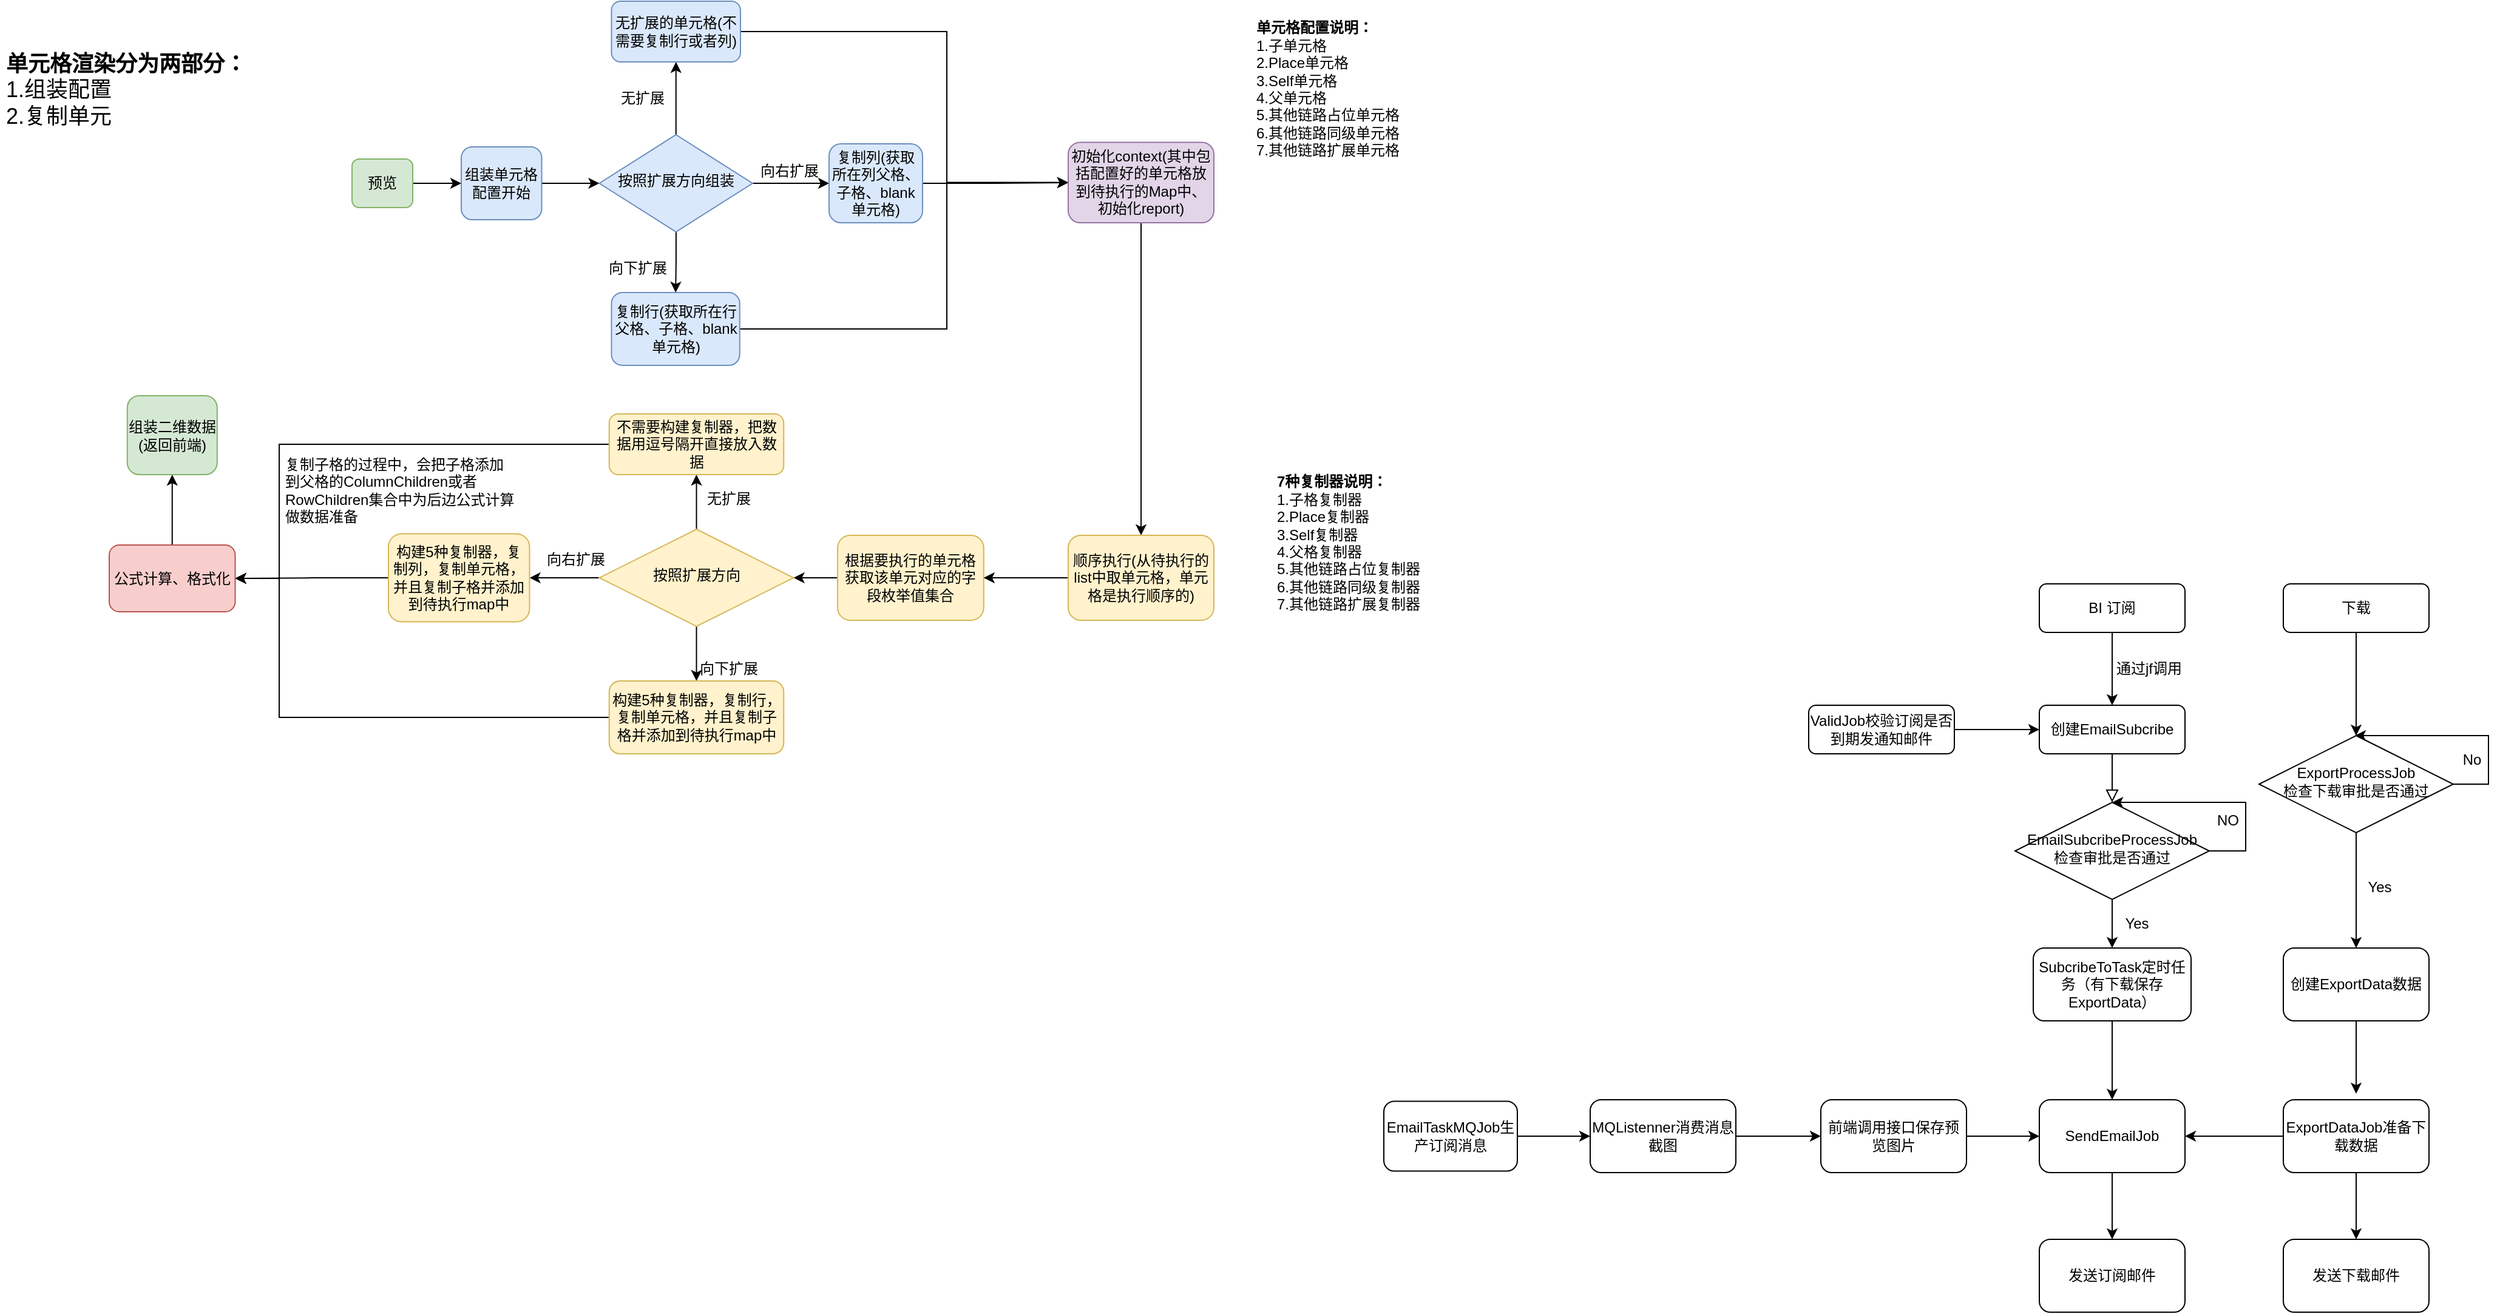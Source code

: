 <mxfile version="20.7.4" type="github">
  <diagram id="C5RBs43oDa-KdzZeNtuy" name="Page-1">
    <mxGraphModel dx="3434" dy="1795" grid="1" gridSize="10" guides="1" tooltips="1" connect="1" arrows="1" fold="1" page="1" pageScale="1" pageWidth="827" pageHeight="1169" math="0" shadow="0">
      <root>
        <mxCell id="WIyWlLk6GJQsqaUBKTNV-0" />
        <mxCell id="WIyWlLk6GJQsqaUBKTNV-1" parent="WIyWlLk6GJQsqaUBKTNV-0" />
        <mxCell id="WIyWlLk6GJQsqaUBKTNV-2" value="" style="rounded=0;html=1;jettySize=auto;orthogonalLoop=1;fontSize=11;endArrow=block;endFill=0;endSize=8;strokeWidth=1;shadow=0;labelBackgroundColor=none;edgeStyle=orthogonalEdgeStyle;" parent="WIyWlLk6GJQsqaUBKTNV-1" source="WIyWlLk6GJQsqaUBKTNV-3" target="WIyWlLk6GJQsqaUBKTNV-10" edge="1">
          <mxGeometry relative="1" as="geometry" />
        </mxCell>
        <mxCell id="WIyWlLk6GJQsqaUBKTNV-3" value="创建EmailSubcribe" style="rounded=1;whiteSpace=wrap;html=1;fontSize=12;glass=0;strokeWidth=1;shadow=0;" parent="WIyWlLk6GJQsqaUBKTNV-1" vertex="1">
          <mxGeometry x="140" y="90" width="120" height="40" as="geometry" />
        </mxCell>
        <mxCell id="6DlBOUvUBX7mdSS2PFpk-38" style="edgeStyle=orthogonalEdgeStyle;rounded=0;orthogonalLoop=1;jettySize=auto;html=1;entryX=0;entryY=0.5;entryDx=0;entryDy=0;" parent="WIyWlLk6GJQsqaUBKTNV-1" source="WIyWlLk6GJQsqaUBKTNV-7" target="WIyWlLk6GJQsqaUBKTNV-11" edge="1">
          <mxGeometry relative="1" as="geometry" />
        </mxCell>
        <mxCell id="WIyWlLk6GJQsqaUBKTNV-7" value="EmailTaskMQJob生产订阅消息" style="rounded=1;whiteSpace=wrap;html=1;fontSize=12;glass=0;strokeWidth=1;shadow=0;" parent="WIyWlLk6GJQsqaUBKTNV-1" vertex="1">
          <mxGeometry x="-400" y="416.25" width="110" height="57.5" as="geometry" />
        </mxCell>
        <mxCell id="6DlBOUvUBX7mdSS2PFpk-15" style="edgeStyle=orthogonalEdgeStyle;rounded=0;orthogonalLoop=1;jettySize=auto;html=1;exitX=0.5;exitY=1;exitDx=0;exitDy=0;entryX=0.5;entryY=0;entryDx=0;entryDy=0;" parent="WIyWlLk6GJQsqaUBKTNV-1" source="WIyWlLk6GJQsqaUBKTNV-10" target="6DlBOUvUBX7mdSS2PFpk-8" edge="1">
          <mxGeometry relative="1" as="geometry" />
        </mxCell>
        <mxCell id="6DlBOUvUBX7mdSS2PFpk-17" style="edgeStyle=orthogonalEdgeStyle;rounded=0;orthogonalLoop=1;jettySize=auto;html=1;exitX=1;exitY=0.5;exitDx=0;exitDy=0;entryX=0.5;entryY=0;entryDx=0;entryDy=0;" parent="WIyWlLk6GJQsqaUBKTNV-1" source="WIyWlLk6GJQsqaUBKTNV-10" target="WIyWlLk6GJQsqaUBKTNV-10" edge="1">
          <mxGeometry relative="1" as="geometry">
            <mxPoint x="210" y="160" as="targetPoint" />
            <Array as="points">
              <mxPoint x="310" y="210" />
              <mxPoint x="310" y="170" />
            </Array>
          </mxGeometry>
        </mxCell>
        <mxCell id="WIyWlLk6GJQsqaUBKTNV-10" value="EmailSubcribeProcessJob&lt;br&gt;检查审批是否通过" style="rhombus;whiteSpace=wrap;html=1;shadow=0;fontFamily=Helvetica;fontSize=12;align=center;strokeWidth=1;spacing=6;spacingTop=-4;" parent="WIyWlLk6GJQsqaUBKTNV-1" vertex="1">
          <mxGeometry x="120" y="170" width="160" height="80" as="geometry" />
        </mxCell>
        <mxCell id="6DlBOUvUBX7mdSS2PFpk-39" style="edgeStyle=orthogonalEdgeStyle;rounded=0;orthogonalLoop=1;jettySize=auto;html=1;entryX=0;entryY=0.5;entryDx=0;entryDy=0;" parent="WIyWlLk6GJQsqaUBKTNV-1" source="WIyWlLk6GJQsqaUBKTNV-11" target="6DlBOUvUBX7mdSS2PFpk-25" edge="1">
          <mxGeometry relative="1" as="geometry" />
        </mxCell>
        <mxCell id="WIyWlLk6GJQsqaUBKTNV-11" value="MQListenner消费消息&lt;br&gt;截图" style="rounded=1;whiteSpace=wrap;html=1;fontSize=12;glass=0;strokeWidth=1;shadow=0;" parent="WIyWlLk6GJQsqaUBKTNV-1" vertex="1">
          <mxGeometry x="-230" y="415" width="120" height="60" as="geometry" />
        </mxCell>
        <mxCell id="6DlBOUvUBX7mdSS2PFpk-5" style="edgeStyle=orthogonalEdgeStyle;rounded=0;orthogonalLoop=1;jettySize=auto;html=1;exitX=0.5;exitY=1;exitDx=0;exitDy=0;entryX=0.5;entryY=0;entryDx=0;entryDy=0;" parent="WIyWlLk6GJQsqaUBKTNV-1" source="6DlBOUvUBX7mdSS2PFpk-1" target="WIyWlLk6GJQsqaUBKTNV-3" edge="1">
          <mxGeometry relative="1" as="geometry" />
        </mxCell>
        <mxCell id="6DlBOUvUBX7mdSS2PFpk-1" value="BI 订阅" style="rounded=1;whiteSpace=wrap;html=1;fontSize=12;glass=0;strokeWidth=1;shadow=0;" parent="WIyWlLk6GJQsqaUBKTNV-1" vertex="1">
          <mxGeometry x="140" y="-10" width="120" height="40" as="geometry" />
        </mxCell>
        <mxCell id="6DlBOUvUBX7mdSS2PFpk-6" value="通过jf调用" style="text;html=1;align=center;verticalAlign=middle;resizable=0;points=[];autosize=1;strokeColor=none;" parent="WIyWlLk6GJQsqaUBKTNV-1" vertex="1">
          <mxGeometry x="195" y="50" width="70" height="20" as="geometry" />
        </mxCell>
        <mxCell id="6DlBOUvUBX7mdSS2PFpk-44" style="edgeStyle=orthogonalEdgeStyle;rounded=0;orthogonalLoop=1;jettySize=auto;html=1;exitX=0.5;exitY=1;exitDx=0;exitDy=0;entryX=0.5;entryY=0;entryDx=0;entryDy=0;" parent="WIyWlLk6GJQsqaUBKTNV-1" source="6DlBOUvUBX7mdSS2PFpk-8" target="6DlBOUvUBX7mdSS2PFpk-22" edge="1">
          <mxGeometry relative="1" as="geometry" />
        </mxCell>
        <mxCell id="6DlBOUvUBX7mdSS2PFpk-8" value="SubcribeToTask定时任务（有下载保存ExportData）" style="rounded=1;whiteSpace=wrap;html=1;fontSize=12;glass=0;strokeWidth=1;shadow=0;" parent="WIyWlLk6GJQsqaUBKTNV-1" vertex="1">
          <mxGeometry x="135" y="290" width="130" height="60" as="geometry" />
        </mxCell>
        <mxCell id="6DlBOUvUBX7mdSS2PFpk-16" value="Yes" style="text;html=1;align=center;verticalAlign=middle;resizable=0;points=[];autosize=1;strokeColor=none;" parent="WIyWlLk6GJQsqaUBKTNV-1" vertex="1">
          <mxGeometry x="205" y="260" width="30" height="20" as="geometry" />
        </mxCell>
        <mxCell id="6DlBOUvUBX7mdSS2PFpk-18" value="NO" style="text;html=1;align=center;verticalAlign=middle;resizable=0;points=[];autosize=1;strokeColor=none;" parent="WIyWlLk6GJQsqaUBKTNV-1" vertex="1">
          <mxGeometry x="280" y="175" width="30" height="20" as="geometry" />
        </mxCell>
        <mxCell id="6DlBOUvUBX7mdSS2PFpk-20" value="发送订阅邮件" style="rounded=1;whiteSpace=wrap;html=1;" parent="WIyWlLk6GJQsqaUBKTNV-1" vertex="1">
          <mxGeometry x="140" y="530" width="120" height="60" as="geometry" />
        </mxCell>
        <mxCell id="6DlBOUvUBX7mdSS2PFpk-47" style="edgeStyle=orthogonalEdgeStyle;rounded=0;orthogonalLoop=1;jettySize=auto;html=1;exitX=0.5;exitY=1;exitDx=0;exitDy=0;" parent="WIyWlLk6GJQsqaUBKTNV-1" source="6DlBOUvUBX7mdSS2PFpk-22" target="6DlBOUvUBX7mdSS2PFpk-20" edge="1">
          <mxGeometry relative="1" as="geometry" />
        </mxCell>
        <mxCell id="6DlBOUvUBX7mdSS2PFpk-22" value="SendEmailJob" style="rounded=1;whiteSpace=wrap;html=1;" parent="WIyWlLk6GJQsqaUBKTNV-1" vertex="1">
          <mxGeometry x="140" y="415" width="120" height="60" as="geometry" />
        </mxCell>
        <mxCell id="6DlBOUvUBX7mdSS2PFpk-46" style="edgeStyle=orthogonalEdgeStyle;rounded=0;orthogonalLoop=1;jettySize=auto;html=1;entryX=1;entryY=0.5;entryDx=0;entryDy=0;" parent="WIyWlLk6GJQsqaUBKTNV-1" source="6DlBOUvUBX7mdSS2PFpk-24" target="6DlBOUvUBX7mdSS2PFpk-22" edge="1">
          <mxGeometry relative="1" as="geometry" />
        </mxCell>
        <mxCell id="6DlBOUvUBX7mdSS2PFpk-75" style="edgeStyle=orthogonalEdgeStyle;rounded=0;orthogonalLoop=1;jettySize=auto;html=1;entryX=0.5;entryY=0;entryDx=0;entryDy=0;" parent="WIyWlLk6GJQsqaUBKTNV-1" source="6DlBOUvUBX7mdSS2PFpk-24" target="6DlBOUvUBX7mdSS2PFpk-74" edge="1">
          <mxGeometry relative="1" as="geometry" />
        </mxCell>
        <mxCell id="6DlBOUvUBX7mdSS2PFpk-24" value="ExportDataJob准备下载数据" style="rounded=1;whiteSpace=wrap;html=1;" parent="WIyWlLk6GJQsqaUBKTNV-1" vertex="1">
          <mxGeometry x="341" y="415" width="120" height="60" as="geometry" />
        </mxCell>
        <mxCell id="6DlBOUvUBX7mdSS2PFpk-45" style="edgeStyle=orthogonalEdgeStyle;rounded=0;orthogonalLoop=1;jettySize=auto;html=1;exitX=1;exitY=0.5;exitDx=0;exitDy=0;entryX=0;entryY=0.5;entryDx=0;entryDy=0;" parent="WIyWlLk6GJQsqaUBKTNV-1" source="6DlBOUvUBX7mdSS2PFpk-25" target="6DlBOUvUBX7mdSS2PFpk-22" edge="1">
          <mxGeometry relative="1" as="geometry" />
        </mxCell>
        <mxCell id="6DlBOUvUBX7mdSS2PFpk-25" value="前端调用接口保存预览图片" style="rounded=1;whiteSpace=wrap;html=1;" parent="WIyWlLk6GJQsqaUBKTNV-1" vertex="1">
          <mxGeometry x="-40" y="415" width="120" height="60" as="geometry" />
        </mxCell>
        <mxCell id="6DlBOUvUBX7mdSS2PFpk-37" style="edgeStyle=orthogonalEdgeStyle;rounded=0;orthogonalLoop=1;jettySize=auto;html=1;entryX=0;entryY=0.5;entryDx=0;entryDy=0;" parent="WIyWlLk6GJQsqaUBKTNV-1" source="6DlBOUvUBX7mdSS2PFpk-36" target="WIyWlLk6GJQsqaUBKTNV-3" edge="1">
          <mxGeometry relative="1" as="geometry" />
        </mxCell>
        <mxCell id="6DlBOUvUBX7mdSS2PFpk-36" value="ValidJob校验订阅是否到期发通知邮件" style="rounded=1;whiteSpace=wrap;html=1;" parent="WIyWlLk6GJQsqaUBKTNV-1" vertex="1">
          <mxGeometry x="-50" y="90" width="120" height="40" as="geometry" />
        </mxCell>
        <mxCell id="NdgNbe7IbOkZQ9Q6po2j-65" value="" style="edgeStyle=orthogonalEdgeStyle;rounded=0;orthogonalLoop=1;jettySize=auto;html=1;" parent="WIyWlLk6GJQsqaUBKTNV-1" source="6DlBOUvUBX7mdSS2PFpk-48" target="NdgNbe7IbOkZQ9Q6po2j-6" edge="1">
          <mxGeometry relative="1" as="geometry" />
        </mxCell>
        <mxCell id="6DlBOUvUBX7mdSS2PFpk-48" value="组装单元格配置开始" style="rounded=1;whiteSpace=wrap;html=1;fontSize=12;glass=0;strokeWidth=1;shadow=0;fillColor=#dae8fc;strokeColor=#6c8ebf;" parent="WIyWlLk6GJQsqaUBKTNV-1" vertex="1">
          <mxGeometry x="-1160" y="-370" width="66.25" height="60" as="geometry" />
        </mxCell>
        <mxCell id="NdgNbe7IbOkZQ9Q6po2j-37" value="" style="edgeStyle=orthogonalEdgeStyle;rounded=0;orthogonalLoop=1;jettySize=auto;html=1;" parent="WIyWlLk6GJQsqaUBKTNV-1" source="6DlBOUvUBX7mdSS2PFpk-57" target="NdgNbe7IbOkZQ9Q6po2j-34" edge="1">
          <mxGeometry relative="1" as="geometry" />
        </mxCell>
        <mxCell id="6DlBOUvUBX7mdSS2PFpk-57" value="根据要执行的单元格获取该单元对应的字段枚举值集合" style="rounded=1;whiteSpace=wrap;html=1;fillColor=#fff2cc;strokeColor=#d6b656;" parent="WIyWlLk6GJQsqaUBKTNV-1" vertex="1">
          <mxGeometry x="-850" y="-50" width="120.38" height="70" as="geometry" />
        </mxCell>
        <mxCell id="6DlBOUvUBX7mdSS2PFpk-82" style="edgeStyle=orthogonalEdgeStyle;rounded=0;orthogonalLoop=1;jettySize=auto;html=1;exitX=0.5;exitY=1;exitDx=0;exitDy=0;entryX=0.5;entryY=0;entryDx=0;entryDy=0;" parent="WIyWlLk6GJQsqaUBKTNV-1" source="6DlBOUvUBX7mdSS2PFpk-72" target="6DlBOUvUBX7mdSS2PFpk-79" edge="1">
          <mxGeometry relative="1" as="geometry" />
        </mxCell>
        <mxCell id="6DlBOUvUBX7mdSS2PFpk-72" value="下载" style="rounded=1;whiteSpace=wrap;html=1;fontSize=12;glass=0;strokeWidth=1;shadow=0;" parent="WIyWlLk6GJQsqaUBKTNV-1" vertex="1">
          <mxGeometry x="341" y="-10" width="120" height="40" as="geometry" />
        </mxCell>
        <mxCell id="6DlBOUvUBX7mdSS2PFpk-74" value="发送下载邮件" style="rounded=1;whiteSpace=wrap;html=1;" parent="WIyWlLk6GJQsqaUBKTNV-1" vertex="1">
          <mxGeometry x="341" y="530" width="120" height="60" as="geometry" />
        </mxCell>
        <mxCell id="6DlBOUvUBX7mdSS2PFpk-78" style="edgeStyle=orthogonalEdgeStyle;rounded=0;orthogonalLoop=1;jettySize=auto;html=1;" parent="WIyWlLk6GJQsqaUBKTNV-1" source="6DlBOUvUBX7mdSS2PFpk-76" edge="1">
          <mxGeometry relative="1" as="geometry">
            <mxPoint x="401.0" y="410" as="targetPoint" />
          </mxGeometry>
        </mxCell>
        <mxCell id="6DlBOUvUBX7mdSS2PFpk-76" value="创建ExportData数据" style="rounded=1;whiteSpace=wrap;html=1;" parent="WIyWlLk6GJQsqaUBKTNV-1" vertex="1">
          <mxGeometry x="341" y="290" width="120" height="60" as="geometry" />
        </mxCell>
        <mxCell id="6DlBOUvUBX7mdSS2PFpk-80" style="edgeStyle=orthogonalEdgeStyle;rounded=0;orthogonalLoop=1;jettySize=auto;html=1;exitX=0.5;exitY=1;exitDx=0;exitDy=0;entryX=0.5;entryY=0;entryDx=0;entryDy=0;" parent="WIyWlLk6GJQsqaUBKTNV-1" source="6DlBOUvUBX7mdSS2PFpk-79" target="6DlBOUvUBX7mdSS2PFpk-76" edge="1">
          <mxGeometry relative="1" as="geometry" />
        </mxCell>
        <mxCell id="6DlBOUvUBX7mdSS2PFpk-79" value="ExportProcessJob&lt;br&gt;检查下载审批是否通过" style="rhombus;whiteSpace=wrap;html=1;shadow=0;fontFamily=Helvetica;fontSize=12;align=center;strokeWidth=1;spacing=6;spacingTop=-4;" parent="WIyWlLk6GJQsqaUBKTNV-1" vertex="1">
          <mxGeometry x="321" y="115" width="160" height="80" as="geometry" />
        </mxCell>
        <mxCell id="6DlBOUvUBX7mdSS2PFpk-81" value="Yes" style="text;html=1;align=center;verticalAlign=middle;resizable=0;points=[];autosize=1;strokeColor=none;" parent="WIyWlLk6GJQsqaUBKTNV-1" vertex="1">
          <mxGeometry x="405" y="230" width="30" height="20" as="geometry" />
        </mxCell>
        <mxCell id="6DlBOUvUBX7mdSS2PFpk-86" style="edgeStyle=orthogonalEdgeStyle;rounded=0;orthogonalLoop=1;jettySize=auto;html=1;exitX=1;exitY=0.5;exitDx=0;exitDy=0;entryX=0.5;entryY=0;entryDx=0;entryDy=0;" parent="WIyWlLk6GJQsqaUBKTNV-1" edge="1">
          <mxGeometry relative="1" as="geometry">
            <mxPoint x="400" y="115" as="targetPoint" />
            <mxPoint x="480" y="155" as="sourcePoint" />
            <Array as="points">
              <mxPoint x="510" y="155" />
              <mxPoint x="510" y="115" />
            </Array>
          </mxGeometry>
        </mxCell>
        <mxCell id="6DlBOUvUBX7mdSS2PFpk-87" value="No" style="text;html=1;align=center;verticalAlign=middle;resizable=0;points=[];autosize=1;strokeColor=none;" parent="WIyWlLk6GJQsqaUBKTNV-1" vertex="1">
          <mxGeometry x="481" y="125" width="30" height="20" as="geometry" />
        </mxCell>
        <mxCell id="NdgNbe7IbOkZQ9Q6po2j-64" style="edgeStyle=orthogonalEdgeStyle;rounded=0;orthogonalLoop=1;jettySize=auto;html=1;entryX=0;entryY=0.5;entryDx=0;entryDy=0;" parent="WIyWlLk6GJQsqaUBKTNV-1" source="NdgNbe7IbOkZQ9Q6po2j-0" target="6DlBOUvUBX7mdSS2PFpk-48" edge="1">
          <mxGeometry relative="1" as="geometry" />
        </mxCell>
        <mxCell id="NdgNbe7IbOkZQ9Q6po2j-0" value="预览" style="rounded=1;whiteSpace=wrap;html=1;fontSize=12;glass=0;strokeWidth=1;shadow=0;fillColor=#d5e8d4;strokeColor=#82b366;" parent="WIyWlLk6GJQsqaUBKTNV-1" vertex="1">
          <mxGeometry x="-1250" y="-360" width="50" height="40" as="geometry" />
        </mxCell>
        <mxCell id="NdgNbe7IbOkZQ9Q6po2j-8" style="edgeStyle=orthogonalEdgeStyle;rounded=0;orthogonalLoop=1;jettySize=auto;html=1;exitX=1;exitY=0.5;exitDx=0;exitDy=0;" parent="WIyWlLk6GJQsqaUBKTNV-1" source="NdgNbe7IbOkZQ9Q6po2j-6" target="NdgNbe7IbOkZQ9Q6po2j-7" edge="1">
          <mxGeometry relative="1" as="geometry" />
        </mxCell>
        <mxCell id="NdgNbe7IbOkZQ9Q6po2j-11" value="" style="edgeStyle=orthogonalEdgeStyle;rounded=0;orthogonalLoop=1;jettySize=auto;html=1;" parent="WIyWlLk6GJQsqaUBKTNV-1" source="NdgNbe7IbOkZQ9Q6po2j-6" target="NdgNbe7IbOkZQ9Q6po2j-10" edge="1">
          <mxGeometry relative="1" as="geometry" />
        </mxCell>
        <mxCell id="NdgNbe7IbOkZQ9Q6po2j-66" value="" style="edgeStyle=orthogonalEdgeStyle;rounded=0;orthogonalLoop=1;jettySize=auto;html=1;" parent="WIyWlLk6GJQsqaUBKTNV-1" source="NdgNbe7IbOkZQ9Q6po2j-6" target="NdgNbe7IbOkZQ9Q6po2j-59" edge="1">
          <mxGeometry relative="1" as="geometry" />
        </mxCell>
        <mxCell id="NdgNbe7IbOkZQ9Q6po2j-6" value="按照扩展方向组装" style="rhombus;whiteSpace=wrap;html=1;shadow=0;fontFamily=Helvetica;fontSize=12;align=center;strokeWidth=1;spacing=6;spacingTop=-4;fillColor=#dae8fc;strokeColor=#6c8ebf;" parent="WIyWlLk6GJQsqaUBKTNV-1" vertex="1">
          <mxGeometry x="-1046.25" y="-380" width="126.25" height="80" as="geometry" />
        </mxCell>
        <mxCell id="NdgNbe7IbOkZQ9Q6po2j-67" value="" style="edgeStyle=orthogonalEdgeStyle;rounded=0;orthogonalLoop=1;jettySize=auto;html=1;" parent="WIyWlLk6GJQsqaUBKTNV-1" source="NdgNbe7IbOkZQ9Q6po2j-7" target="NdgNbe7IbOkZQ9Q6po2j-31" edge="1">
          <mxGeometry relative="1" as="geometry" />
        </mxCell>
        <mxCell id="NdgNbe7IbOkZQ9Q6po2j-7" value="复制列(获取所在列父格、子格、blank单元格)" style="rounded=1;whiteSpace=wrap;html=1;fontSize=12;glass=0;strokeWidth=1;shadow=0;fillColor=#dae8fc;strokeColor=#6c8ebf;" parent="WIyWlLk6GJQsqaUBKTNV-1" vertex="1">
          <mxGeometry x="-857" y="-372.5" width="77" height="65" as="geometry" />
        </mxCell>
        <mxCell id="NdgNbe7IbOkZQ9Q6po2j-9" value="向右扩展" style="text;html=1;align=center;verticalAlign=middle;resizable=0;points=[];autosize=1;strokeColor=none;" parent="WIyWlLk6GJQsqaUBKTNV-1" vertex="1">
          <mxGeometry x="-920" y="-360" width="60" height="20" as="geometry" />
        </mxCell>
        <mxCell id="NdgNbe7IbOkZQ9Q6po2j-69" style="edgeStyle=orthogonalEdgeStyle;rounded=0;orthogonalLoop=1;jettySize=auto;html=1;entryX=0;entryY=0.5;entryDx=0;entryDy=0;" parent="WIyWlLk6GJQsqaUBKTNV-1" source="NdgNbe7IbOkZQ9Q6po2j-10" target="NdgNbe7IbOkZQ9Q6po2j-31" edge="1">
          <mxGeometry relative="1" as="geometry">
            <Array as="points">
              <mxPoint x="-760" y="-220" />
              <mxPoint x="-760" y="-341" />
            </Array>
          </mxGeometry>
        </mxCell>
        <mxCell id="NdgNbe7IbOkZQ9Q6po2j-10" value="复制行(获取所在行父格、子格、blank单元格)" style="rounded=1;whiteSpace=wrap;html=1;fontSize=12;glass=0;strokeWidth=1;shadow=0;fillColor=#dae8fc;strokeColor=#6c8ebf;" parent="WIyWlLk6GJQsqaUBKTNV-1" vertex="1">
          <mxGeometry x="-1036.25" y="-250" width="105.62" height="60" as="geometry" />
        </mxCell>
        <mxCell id="NdgNbe7IbOkZQ9Q6po2j-12" value="向下扩展" style="text;html=1;align=center;verticalAlign=middle;resizable=0;points=[];autosize=1;strokeColor=none;" parent="WIyWlLk6GJQsqaUBKTNV-1" vertex="1">
          <mxGeometry x="-1045" y="-280" width="60" height="20" as="geometry" />
        </mxCell>
        <mxCell id="NdgNbe7IbOkZQ9Q6po2j-28" value="&lt;br&gt;&lt;b&gt;7种复制器说明：&lt;/b&gt;&lt;br&gt;1.子格复制器&lt;br&gt;2.Place复制器&lt;br&gt;3.Self复制器&lt;br&gt;4.父格复制器&lt;br&gt;5.其他链路占位复制器&lt;br&gt;6.其他链路同级复制器&lt;br&gt;7.其他链路扩展复制器" style="text;html=1;strokeColor=none;fillColor=none;spacing=5;spacingTop=-20;whiteSpace=wrap;overflow=hidden;rounded=0;" parent="WIyWlLk6GJQsqaUBKTNV-1" vertex="1">
          <mxGeometry x="-493" y="-105" width="159.62" height="120" as="geometry" />
        </mxCell>
        <mxCell id="NdgNbe7IbOkZQ9Q6po2j-29" value="&lt;br&gt;&lt;b&gt;单元格配置说明：&lt;/b&gt;&lt;br&gt;1.子单元格&lt;br style=&quot;border-color: var(--border-color);&quot;&gt;2.Place单元格&lt;br style=&quot;border-color: var(--border-color);&quot;&gt;3.Self单元格&lt;br style=&quot;border-color: var(--border-color);&quot;&gt;4.父单元格&lt;br style=&quot;border-color: var(--border-color);&quot;&gt;5.其他链路占位单元格&lt;br style=&quot;border-color: var(--border-color);&quot;&gt;6.其他链路同级单元格&lt;br style=&quot;border-color: var(--border-color);&quot;&gt;7.其他链路扩展单元格" style="text;html=1;strokeColor=none;fillColor=none;spacing=5;spacingTop=-20;whiteSpace=wrap;overflow=hidden;rounded=0;" parent="WIyWlLk6GJQsqaUBKTNV-1" vertex="1">
          <mxGeometry x="-510" y="-478.75" width="240" height="130" as="geometry" />
        </mxCell>
        <mxCell id="NdgNbe7IbOkZQ9Q6po2j-86" style="edgeStyle=orthogonalEdgeStyle;rounded=0;orthogonalLoop=1;jettySize=auto;html=1;entryX=0.5;entryY=0;entryDx=0;entryDy=0;" parent="WIyWlLk6GJQsqaUBKTNV-1" source="NdgNbe7IbOkZQ9Q6po2j-31" target="NdgNbe7IbOkZQ9Q6po2j-35" edge="1">
          <mxGeometry relative="1" as="geometry" />
        </mxCell>
        <mxCell id="NdgNbe7IbOkZQ9Q6po2j-31" value="初始化context(其中包括配置好的单元格放到待执行的Map中、初始化report)" style="rounded=1;whiteSpace=wrap;html=1;fontSize=12;glass=0;strokeWidth=1;shadow=0;fillColor=#e1d5e7;strokeColor=#9673a6;" parent="WIyWlLk6GJQsqaUBKTNV-1" vertex="1">
          <mxGeometry x="-660" y="-373.75" width="120" height="66.25" as="geometry" />
        </mxCell>
        <mxCell id="NdgNbe7IbOkZQ9Q6po2j-43" value="" style="edgeStyle=orthogonalEdgeStyle;rounded=0;orthogonalLoop=1;jettySize=auto;html=1;" parent="WIyWlLk6GJQsqaUBKTNV-1" source="NdgNbe7IbOkZQ9Q6po2j-34" target="NdgNbe7IbOkZQ9Q6po2j-41" edge="1">
          <mxGeometry relative="1" as="geometry" />
        </mxCell>
        <mxCell id="NdgNbe7IbOkZQ9Q6po2j-73" value="" style="edgeStyle=orthogonalEdgeStyle;rounded=0;orthogonalLoop=1;jettySize=auto;html=1;" parent="WIyWlLk6GJQsqaUBKTNV-1" source="NdgNbe7IbOkZQ9Q6po2j-34" target="NdgNbe7IbOkZQ9Q6po2j-44" edge="1">
          <mxGeometry relative="1" as="geometry" />
        </mxCell>
        <mxCell id="NdgNbe7IbOkZQ9Q6po2j-74" value="" style="edgeStyle=orthogonalEdgeStyle;rounded=0;orthogonalLoop=1;jettySize=auto;html=1;" parent="WIyWlLk6GJQsqaUBKTNV-1" source="NdgNbe7IbOkZQ9Q6po2j-34" target="NdgNbe7IbOkZQ9Q6po2j-39" edge="1">
          <mxGeometry relative="1" as="geometry" />
        </mxCell>
        <mxCell id="NdgNbe7IbOkZQ9Q6po2j-34" value="按照扩展方向" style="rhombus;whiteSpace=wrap;html=1;shadow=0;fontFamily=Helvetica;fontSize=12;align=center;strokeWidth=1;spacing=6;spacingTop=-4;fillColor=#fff2cc;strokeColor=#d6b656;" parent="WIyWlLk6GJQsqaUBKTNV-1" vertex="1">
          <mxGeometry x="-1046.25" y="-55" width="160" height="80" as="geometry" />
        </mxCell>
        <mxCell id="NdgNbe7IbOkZQ9Q6po2j-36" value="" style="edgeStyle=orthogonalEdgeStyle;rounded=0;orthogonalLoop=1;jettySize=auto;html=1;" parent="WIyWlLk6GJQsqaUBKTNV-1" source="NdgNbe7IbOkZQ9Q6po2j-35" target="6DlBOUvUBX7mdSS2PFpk-57" edge="1">
          <mxGeometry relative="1" as="geometry" />
        </mxCell>
        <mxCell id="NdgNbe7IbOkZQ9Q6po2j-35" value="顺序执行(从待执行的list中取单元格，单元格是执行顺序的)" style="rounded=1;whiteSpace=wrap;html=1;fillColor=#fff2cc;strokeColor=#d6b656;" parent="WIyWlLk6GJQsqaUBKTNV-1" vertex="1">
          <mxGeometry x="-660" y="-50" width="120" height="70" as="geometry" />
        </mxCell>
        <mxCell id="NdgNbe7IbOkZQ9Q6po2j-79" style="edgeStyle=orthogonalEdgeStyle;rounded=0;orthogonalLoop=1;jettySize=auto;html=1;entryX=1;entryY=0.5;entryDx=0;entryDy=0;" parent="WIyWlLk6GJQsqaUBKTNV-1" source="NdgNbe7IbOkZQ9Q6po2j-39" target="NdgNbe7IbOkZQ9Q6po2j-48" edge="1">
          <mxGeometry relative="1" as="geometry" />
        </mxCell>
        <mxCell id="NdgNbe7IbOkZQ9Q6po2j-39" value="构建5种复制器，复制列，复制单元格，并且复制子格并添加到待执行map中" style="rounded=1;whiteSpace=wrap;html=1;fillColor=#fff2cc;strokeColor=#d6b656;" parent="WIyWlLk6GJQsqaUBKTNV-1" vertex="1">
          <mxGeometry x="-1220" y="-51.25" width="116.25" height="72.5" as="geometry" />
        </mxCell>
        <mxCell id="NdgNbe7IbOkZQ9Q6po2j-40" value="向右扩展" style="text;html=1;align=center;verticalAlign=middle;resizable=0;points=[];autosize=1;strokeColor=none;" parent="WIyWlLk6GJQsqaUBKTNV-1" vertex="1">
          <mxGeometry x="-1096.25" y="-40" width="60" height="20" as="geometry" />
        </mxCell>
        <mxCell id="NdgNbe7IbOkZQ9Q6po2j-83" style="edgeStyle=orthogonalEdgeStyle;rounded=0;orthogonalLoop=1;jettySize=auto;html=1;entryX=1;entryY=0.5;entryDx=0;entryDy=0;" parent="WIyWlLk6GJQsqaUBKTNV-1" source="NdgNbe7IbOkZQ9Q6po2j-41" target="NdgNbe7IbOkZQ9Q6po2j-48" edge="1">
          <mxGeometry relative="1" as="geometry">
            <mxPoint x="-1310" y="-10" as="targetPoint" />
            <Array as="points">
              <mxPoint x="-1310" y="100" />
              <mxPoint x="-1310" y="-14" />
            </Array>
          </mxGeometry>
        </mxCell>
        <mxCell id="NdgNbe7IbOkZQ9Q6po2j-41" value="构建5种复制器，复制行，复制单元格，并且复制子格并添加到待执行map中" style="rounded=1;whiteSpace=wrap;html=1;fillColor=#fff2cc;strokeColor=#d6b656;" parent="WIyWlLk6GJQsqaUBKTNV-1" vertex="1">
          <mxGeometry x="-1038.13" y="70" width="143.75" height="60" as="geometry" />
        </mxCell>
        <mxCell id="NdgNbe7IbOkZQ9Q6po2j-84" style="edgeStyle=orthogonalEdgeStyle;rounded=0;orthogonalLoop=1;jettySize=auto;html=1;entryX=1;entryY=0.5;entryDx=0;entryDy=0;" parent="WIyWlLk6GJQsqaUBKTNV-1" source="NdgNbe7IbOkZQ9Q6po2j-44" target="NdgNbe7IbOkZQ9Q6po2j-48" edge="1">
          <mxGeometry relative="1" as="geometry">
            <Array as="points">
              <mxPoint x="-1310" y="-125" />
              <mxPoint x="-1310" y="-14" />
            </Array>
          </mxGeometry>
        </mxCell>
        <mxCell id="NdgNbe7IbOkZQ9Q6po2j-44" value="不需要构建复制器，把数据用逗号隔开直接放入数据" style="rounded=1;whiteSpace=wrap;html=1;fillColor=#fff2cc;strokeColor=#d6b656;" parent="WIyWlLk6GJQsqaUBKTNV-1" vertex="1">
          <mxGeometry x="-1038.13" y="-150" width="143.75" height="50" as="geometry" />
        </mxCell>
        <mxCell id="NdgNbe7IbOkZQ9Q6po2j-46" value="无扩展" style="text;html=1;align=center;verticalAlign=middle;resizable=0;points=[];autosize=1;strokeColor=none;" parent="WIyWlLk6GJQsqaUBKTNV-1" vertex="1">
          <mxGeometry x="-965" y="-90" width="50" height="20" as="geometry" />
        </mxCell>
        <mxCell id="NdgNbe7IbOkZQ9Q6po2j-47" value="向下扩展" style="text;html=1;align=center;verticalAlign=middle;resizable=0;points=[];autosize=1;strokeColor=none;" parent="WIyWlLk6GJQsqaUBKTNV-1" vertex="1">
          <mxGeometry x="-970" y="50" width="60" height="20" as="geometry" />
        </mxCell>
        <mxCell id="NdgNbe7IbOkZQ9Q6po2j-78" value="" style="edgeStyle=orthogonalEdgeStyle;rounded=0;orthogonalLoop=1;jettySize=auto;html=1;" parent="WIyWlLk6GJQsqaUBKTNV-1" source="NdgNbe7IbOkZQ9Q6po2j-48" target="NdgNbe7IbOkZQ9Q6po2j-56" edge="1">
          <mxGeometry relative="1" as="geometry" />
        </mxCell>
        <mxCell id="NdgNbe7IbOkZQ9Q6po2j-48" value="公式计算、格式化" style="rounded=1;whiteSpace=wrap;html=1;fillColor=#f8cecc;strokeColor=#b85450;" parent="WIyWlLk6GJQsqaUBKTNV-1" vertex="1">
          <mxGeometry x="-1450" y="-42" width="103.75" height="55" as="geometry" />
        </mxCell>
        <mxCell id="NdgNbe7IbOkZQ9Q6po2j-55" value="复制子格的过程中，会把子格添加到父格的ColumnChildren或者RowChildren集合中为后边公式计算做数据准备" style="text;html=1;strokeColor=none;fillColor=none;spacing=5;spacingTop=-20;whiteSpace=wrap;overflow=hidden;rounded=0;" parent="WIyWlLk6GJQsqaUBKTNV-1" vertex="1">
          <mxGeometry x="-1310" y="-105" width="197" height="50" as="geometry" />
        </mxCell>
        <mxCell id="NdgNbe7IbOkZQ9Q6po2j-56" value="组装二维数据(返回前端)" style="rounded=1;whiteSpace=wrap;html=1;fillColor=#d5e8d4;strokeColor=#82b366;" parent="WIyWlLk6GJQsqaUBKTNV-1" vertex="1">
          <mxGeometry x="-1435.12" y="-165" width="74" height="65" as="geometry" />
        </mxCell>
        <mxCell id="NdgNbe7IbOkZQ9Q6po2j-68" style="edgeStyle=orthogonalEdgeStyle;rounded=0;orthogonalLoop=1;jettySize=auto;html=1;entryX=0;entryY=0.5;entryDx=0;entryDy=0;" parent="WIyWlLk6GJQsqaUBKTNV-1" source="NdgNbe7IbOkZQ9Q6po2j-59" target="NdgNbe7IbOkZQ9Q6po2j-31" edge="1">
          <mxGeometry relative="1" as="geometry">
            <mxPoint x="-750" y="-410" as="targetPoint" />
            <Array as="points">
              <mxPoint x="-760" y="-465" />
              <mxPoint x="-760" y="-341" />
            </Array>
          </mxGeometry>
        </mxCell>
        <mxCell id="NdgNbe7IbOkZQ9Q6po2j-59" value="无扩展的单元格(不需要复制行或者列)" style="rounded=1;whiteSpace=wrap;html=1;fontSize=12;glass=0;strokeWidth=1;shadow=0;fillColor=#dae8fc;strokeColor=#6c8ebf;" parent="WIyWlLk6GJQsqaUBKTNV-1" vertex="1">
          <mxGeometry x="-1036.25" y="-490" width="106.25" height="50" as="geometry" />
        </mxCell>
        <mxCell id="NdgNbe7IbOkZQ9Q6po2j-63" value="无扩展" style="text;html=1;align=center;verticalAlign=middle;resizable=0;points=[];autosize=1;strokeColor=none;" parent="WIyWlLk6GJQsqaUBKTNV-1" vertex="1">
          <mxGeometry x="-1036.25" y="-420" width="50" height="20" as="geometry" />
        </mxCell>
        <mxCell id="NdgNbe7IbOkZQ9Q6po2j-87" value="&lt;font style=&quot;font-size: 18px&quot;&gt;&lt;br&gt;&lt;b&gt;单元格渲染分为两部分：&lt;/b&gt;&lt;br&gt;1.组装配置&lt;br&gt;2.复制单元&lt;/font&gt;" style="text;html=1;strokeColor=none;fillColor=none;spacing=5;spacingTop=-20;whiteSpace=wrap;overflow=hidden;rounded=0;" parent="WIyWlLk6GJQsqaUBKTNV-1" vertex="1">
          <mxGeometry x="-1540" y="-460" width="240" height="80" as="geometry" />
        </mxCell>
      </root>
    </mxGraphModel>
  </diagram>
</mxfile>
